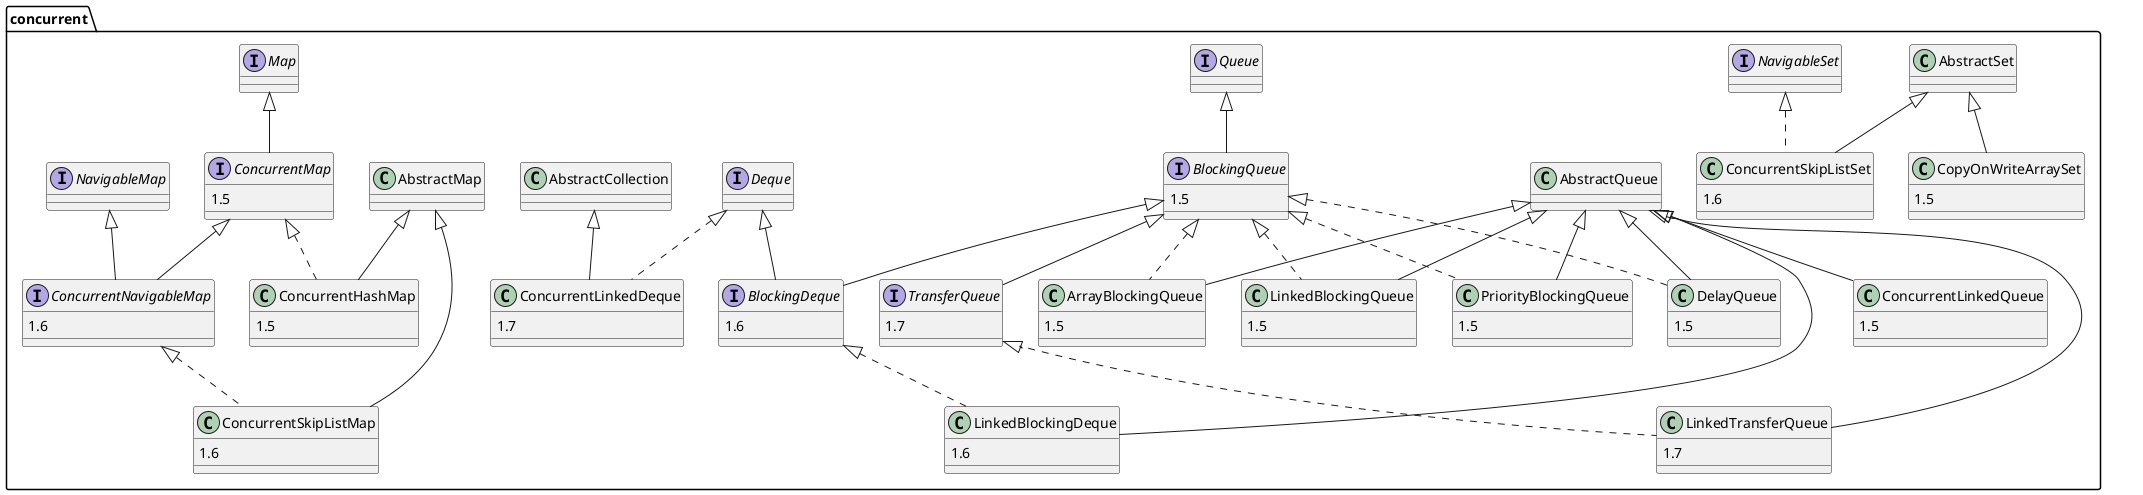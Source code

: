 @startuml

package "concurrent" {
   class CopyOnWriteArraySet extends AbstractSet{
        1.5
   }

   class ConcurrentSkipListSet  extends AbstractSet implements NavigableSet{
        1.6
   }

   interface BlockingQueue extends Queue{
        1.5
   }

   interface BlockingDeque extends BlockingQueue,Deque{
        1.6
   }

   class ConcurrentLinkedDeque extends AbstractCollection implements Deque{
        1.7
   }

   class LinkedBlockingDeque extends AbstractQueue implements BlockingDeque{
        1.6
   }

   class ConcurrentLinkedQueue  extends AbstractQueue{
        1.5
   }

   class DelayQueue extends AbstractQueue implements BlockingQueue{
       1.5
   }

    class ArrayBlockingQueue extends AbstractQueue implements BlockingQueue{
        1.5
    }

    class LinkedBlockingQueue extends AbstractQueue implements BlockingQueue{
        1.5
    }

    interface TransferQueue extends BlockingQueue{
        1.7
    }
    class LinkedTransferQueue extends AbstractQueue implements TransferQueue{
        1.7
    }

    class PriorityBlockingQueue extends AbstractQueue implements BlockingQueue{
        1.5
    }


'========================================== map

    interface ConcurrentMap extends Map{
        1.5
    }

    class ConcurrentHashMap extends AbstractMap implements ConcurrentMap{
        1.5
    }
    interface ConcurrentNavigableMap extends ConcurrentMap , NavigableMap{
        1.6
    }
    class ConcurrentSkipListMap extends AbstractMap implements ConcurrentNavigableMap{
        1.6
    }
}

@enduml